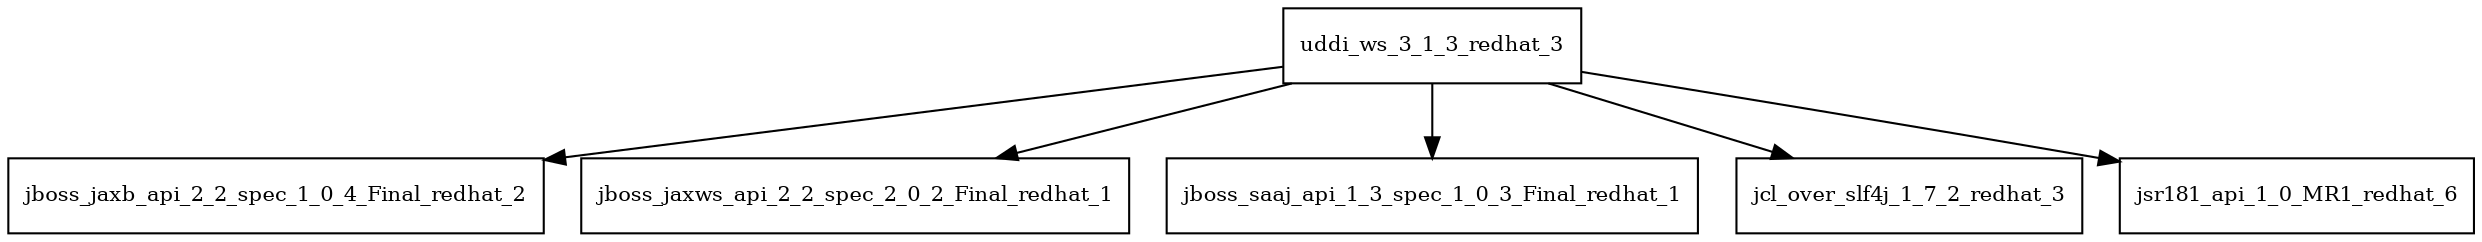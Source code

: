 digraph uddi_ws_3_1_3_redhat_3_dependencies {
  node [shape = box, fontsize=10.0];
  uddi_ws_3_1_3_redhat_3 -> jboss_jaxb_api_2_2_spec_1_0_4_Final_redhat_2;
  uddi_ws_3_1_3_redhat_3 -> jboss_jaxws_api_2_2_spec_2_0_2_Final_redhat_1;
  uddi_ws_3_1_3_redhat_3 -> jboss_saaj_api_1_3_spec_1_0_3_Final_redhat_1;
  uddi_ws_3_1_3_redhat_3 -> jcl_over_slf4j_1_7_2_redhat_3;
  uddi_ws_3_1_3_redhat_3 -> jsr181_api_1_0_MR1_redhat_6;
}

